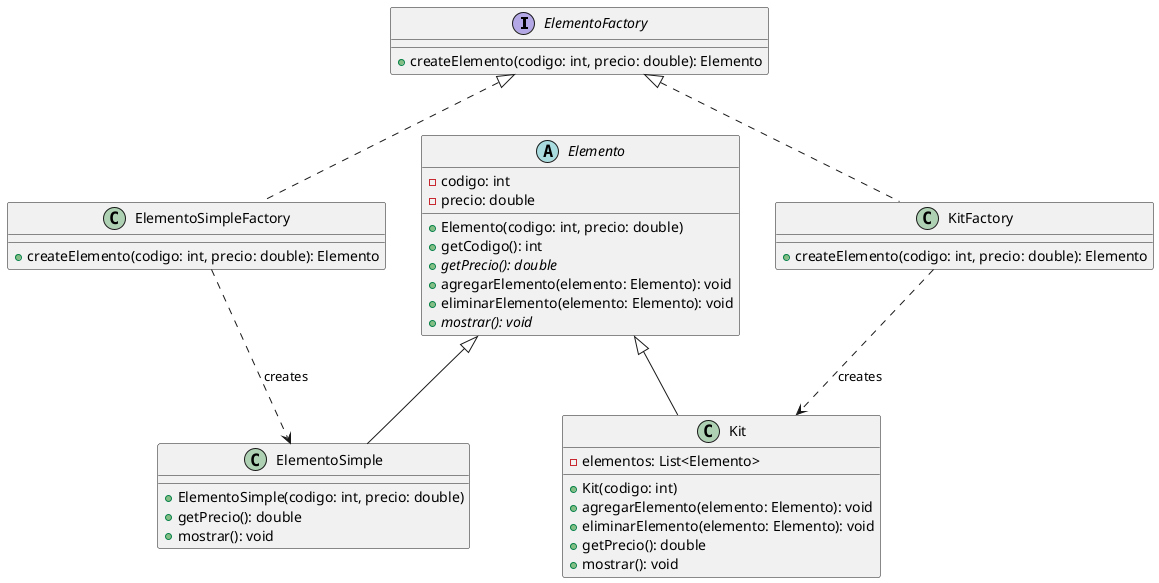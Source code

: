@startuml
interface ElementoFactory {
  +createElemento(codigo: int, precio: double): Elemento
}

class ElementoSimpleFactory {
  +createElemento(codigo: int, precio: double): Elemento
}

class KitFactory {
  +createElemento(codigo: int, precio: double): Elemento
}

ElementoFactory <|.. ElementoSimpleFactory
ElementoFactory <|.. KitFactory

abstract class Elemento {
  -codigo: int
  -precio: double
  +Elemento(codigo: int, precio: double)
  +getCodigo(): int
  +getPrecio(): double {abstract}
  +agregarElemento(elemento: Elemento): void
  +eliminarElemento(elemento: Elemento): void
  +mostrar(): void {abstract}
}

class ElementoSimple {
  +ElementoSimple(codigo: int, precio: double)
  +getPrecio(): double
  +mostrar(): void
}

class Kit {
  -elementos: List<Elemento>
  +Kit(codigo: int)
  +agregarElemento(elemento: Elemento): void
  +eliminarElemento(elemento: Elemento): void
  +getPrecio(): double
  +mostrar(): void
}

ElementoSimpleFactory ..> ElementoSimple: creates
KitFactory ..> Kit: creates

Elemento <|-- ElementoSimple
Elemento <|-- Kit
@enduml
